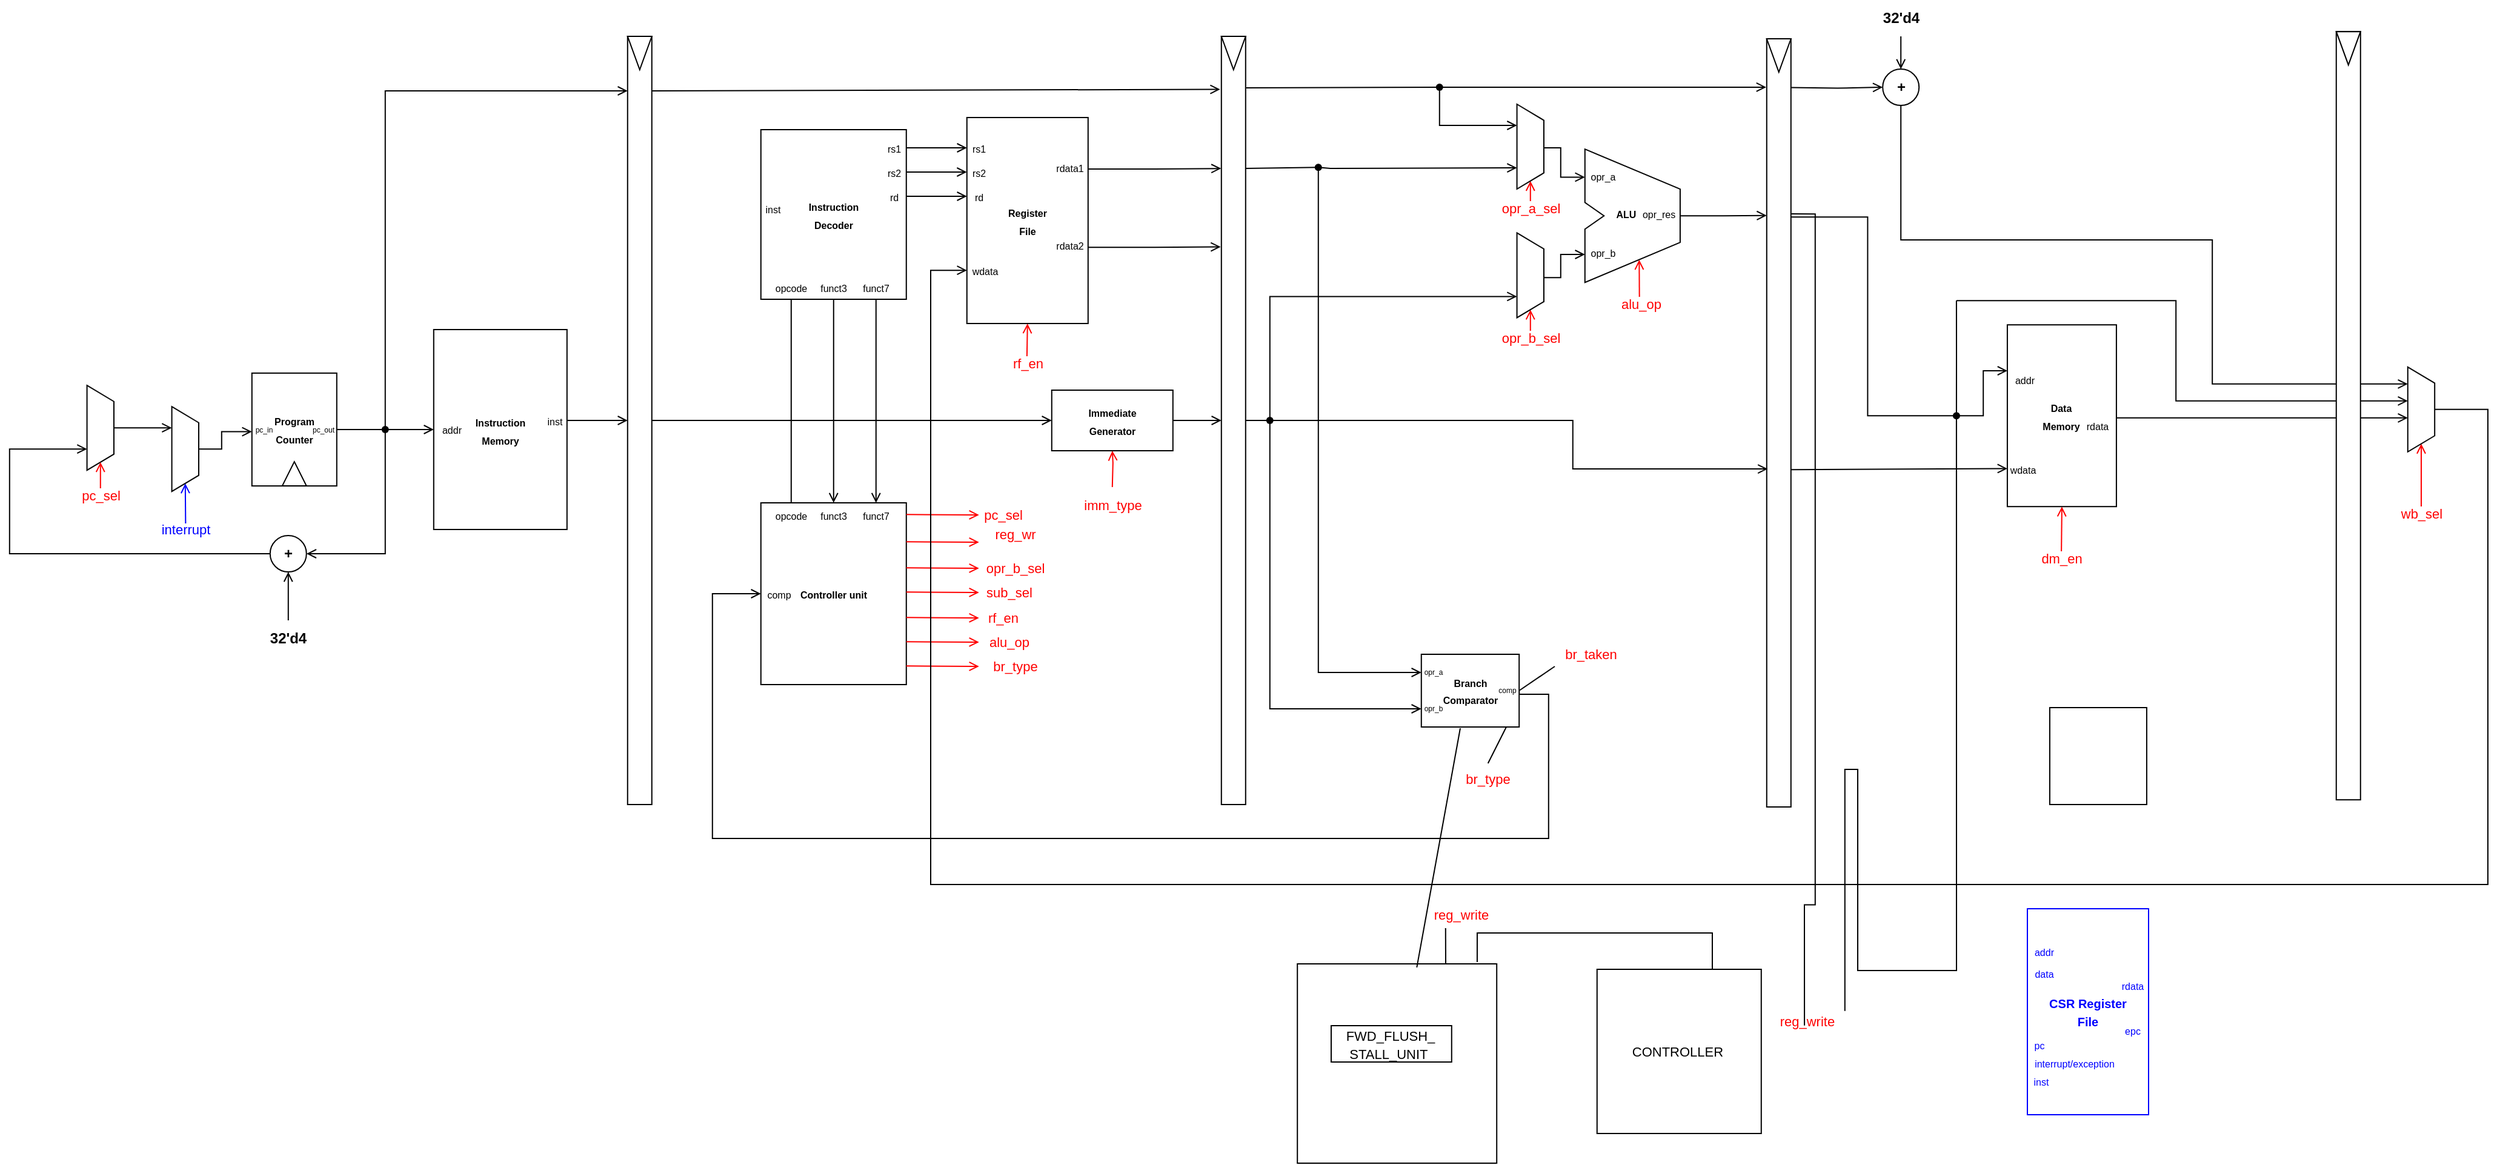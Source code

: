<mxfile version="22.1.16" type="device">
  <diagram name="Page-1" id="V6GWuyGpIh_F3aZWOtfu">
    <mxGraphModel dx="3654" dy="2260" grid="1" gridSize="10" guides="1" tooltips="1" connect="1" arrows="1" fold="1" page="1" pageScale="1" pageWidth="850" pageHeight="1100" math="0" shadow="0">
      <root>
        <mxCell id="0" />
        <mxCell id="1" parent="0" />
        <mxCell id="dYHeC-qyYcDRg8rVho9R-1" style="edgeStyle=orthogonalEdgeStyle;shape=connector;rounded=0;orthogonalLoop=1;jettySize=auto;html=1;exitX=0.5;exitY=1;exitDx=0;exitDy=0;exitPerimeter=0;labelBackgroundColor=default;strokeColor=#ff0000;align=center;verticalAlign=middle;fontFamily=Helvetica;fontSize=11;fontColor=default;endArrow=open;entryX=0.5;entryY=1;entryDx=0;entryDy=0;entryPerimeter=0;endFill=0;" parent="1" target="dYHeC-qyYcDRg8rVho9R-3" edge="1">
          <mxGeometry relative="1" as="geometry">
            <mxPoint x="294.39" y="-163" as="sourcePoint" />
          </mxGeometry>
        </mxCell>
        <mxCell id="dYHeC-qyYcDRg8rVho9R-2" value="&lt;font color=&quot;#ff0000&quot;&gt;rf_en&lt;/font&gt;" style="edgeLabel;html=1;align=center;verticalAlign=middle;resizable=0;points=[];fontSize=11;fontFamily=Helvetica;fontColor=default;" parent="dYHeC-qyYcDRg8rVho9R-1" connectable="0" vertex="1">
          <mxGeometry x="-0.74" relative="1" as="geometry">
            <mxPoint y="6" as="offset" />
          </mxGeometry>
        </mxCell>
        <mxCell id="dYHeC-qyYcDRg8rVho9R-3" value="&lt;b style=&quot;font-size: 8px;&quot;&gt;Register &lt;br&gt;File&lt;/b&gt;" style="rounded=0;whiteSpace=wrap;html=1;points=[[0,0,0,0,0],[0,0.25,0,0,0],[0,0.5,0,0,0],[0,0.75,0,0,0],[0,1,0,0,0],[0.25,0,0,0,0],[0.25,1,0,0,0],[0.5,0,0,0,0],[0.5,1,0,0,0],[0.75,0,0,0,0],[0.75,1,0,0,0],[1,0,0,0,0],[1,0.25,0,0,0],[1,0.5,0,0,0],[1,0.63,0,0,0],[1,0.75,0,0,0],[1,1,0,0,0]];" parent="1" vertex="1">
          <mxGeometry x="244.89" y="-363" width="100" height="170" as="geometry" />
        </mxCell>
        <mxCell id="dYHeC-qyYcDRg8rVho9R-4" value="&lt;b style=&quot;font-size: 8px;&quot;&gt;Instruction &lt;br&gt;Memory&lt;/b&gt;" style="rounded=0;whiteSpace=wrap;html=1;" parent="1" vertex="1">
          <mxGeometry x="-195.11" y="-188" width="110" height="165" as="geometry" />
        </mxCell>
        <mxCell id="dYHeC-qyYcDRg8rVho9R-5" value="&lt;font style=&quot;font-size: 8px;&quot;&gt;&lt;b&gt;Instruction&lt;br&gt;Decoder&lt;/b&gt;&lt;/font&gt;" style="rounded=0;whiteSpace=wrap;html=1;" parent="1" vertex="1">
          <mxGeometry x="74.89" y="-353" width="120" height="140" as="geometry" />
        </mxCell>
        <mxCell id="dYHeC-qyYcDRg8rVho9R-6" value="&lt;font style=&quot;font-size: 8px;&quot;&gt;rs1&lt;/font&gt;" style="text;html=1;strokeColor=none;fillColor=none;align=center;verticalAlign=middle;whiteSpace=wrap;rounded=0;" parent="1" vertex="1">
          <mxGeometry x="244.89" y="-343" width="20" height="10" as="geometry" />
        </mxCell>
        <mxCell id="dYHeC-qyYcDRg8rVho9R-7" value="&lt;font style=&quot;font-size: 8px;&quot;&gt;rs2&lt;/font&gt;" style="text;html=1;strokeColor=none;fillColor=none;align=center;verticalAlign=middle;whiteSpace=wrap;rounded=0;" parent="1" vertex="1">
          <mxGeometry x="244.89" y="-318" width="20" as="geometry" />
        </mxCell>
        <mxCell id="dYHeC-qyYcDRg8rVho9R-8" value="&lt;font style=&quot;font-size: 8px;&quot;&gt;rd&lt;/font&gt;" style="text;html=1;strokeColor=none;fillColor=none;align=center;verticalAlign=middle;whiteSpace=wrap;rounded=0;" parent="1" vertex="1">
          <mxGeometry x="244.89" y="-303" width="20" height="10" as="geometry" />
        </mxCell>
        <mxCell id="dYHeC-qyYcDRg8rVho9R-9" value="&lt;font style=&quot;font-size: 8px;&quot;&gt;wdata&lt;/font&gt;" style="text;html=1;strokeColor=none;fillColor=none;align=center;verticalAlign=middle;whiteSpace=wrap;rounded=0;" parent="1" vertex="1">
          <mxGeometry x="244.89" y="-241.9" width="30" height="10" as="geometry" />
        </mxCell>
        <mxCell id="dYHeC-qyYcDRg8rVho9R-10" value="" style="endArrow=open;html=1;rounded=0;entryX=0;entryY=0.5;entryDx=0;entryDy=0;exitX=1;exitY=0.5;exitDx=0;exitDy=0;endFill=0;" parent="1" source="dYHeC-qyYcDRg8rVho9R-13" target="dYHeC-qyYcDRg8rVho9R-6" edge="1">
          <mxGeometry width="50" height="50" relative="1" as="geometry">
            <mxPoint x="194.89" y="-333" as="sourcePoint" />
            <mxPoint x="244.89" y="-383" as="targetPoint" />
          </mxGeometry>
        </mxCell>
        <mxCell id="dYHeC-qyYcDRg8rVho9R-11" value="" style="endArrow=open;html=1;rounded=0;entryX=-0.004;entryY=0;entryDx=0;entryDy=0;entryPerimeter=0;exitX=1;exitY=0.5;exitDx=0;exitDy=0;endFill=0;" parent="1" source="dYHeC-qyYcDRg8rVho9R-15" target="dYHeC-qyYcDRg8rVho9R-7" edge="1">
          <mxGeometry width="50" height="50" relative="1" as="geometry">
            <mxPoint x="194.89" y="-318" as="sourcePoint" />
            <mxPoint x="254.89" y="-338" as="targetPoint" />
          </mxGeometry>
        </mxCell>
        <mxCell id="dYHeC-qyYcDRg8rVho9R-12" value="" style="endArrow=open;html=1;rounded=0;exitX=1;exitY=0.5;exitDx=0;exitDy=0;entryX=0;entryY=0.5;entryDx=0;entryDy=0;endFill=0;" parent="1" source="dYHeC-qyYcDRg8rVho9R-14" target="dYHeC-qyYcDRg8rVho9R-8" edge="1">
          <mxGeometry width="50" height="50" relative="1" as="geometry">
            <mxPoint x="214.89" y="-308" as="sourcePoint" />
            <mxPoint x="264.89" y="-358" as="targetPoint" />
          </mxGeometry>
        </mxCell>
        <mxCell id="dYHeC-qyYcDRg8rVho9R-13" value="&lt;font style=&quot;font-size: 8px;&quot;&gt;rs1&lt;/font&gt;" style="text;html=1;strokeColor=none;fillColor=none;align=center;verticalAlign=middle;whiteSpace=wrap;rounded=0;" parent="1" vertex="1">
          <mxGeometry x="174.89" y="-343" width="20" height="10" as="geometry" />
        </mxCell>
        <mxCell id="dYHeC-qyYcDRg8rVho9R-14" value="&lt;font style=&quot;font-size: 8px;&quot;&gt;rd&lt;/font&gt;" style="text;html=1;strokeColor=none;fillColor=none;align=center;verticalAlign=middle;whiteSpace=wrap;rounded=0;" parent="1" vertex="1">
          <mxGeometry x="174.89" y="-303" width="20" height="10" as="geometry" />
        </mxCell>
        <mxCell id="dYHeC-qyYcDRg8rVho9R-15" value="&lt;font style=&quot;font-size: 8px;&quot;&gt;rs2&lt;/font&gt;" style="text;html=1;strokeColor=none;fillColor=none;align=center;verticalAlign=middle;whiteSpace=wrap;rounded=0;" parent="1" vertex="1">
          <mxGeometry x="174.89" y="-323" width="20" height="10" as="geometry" />
        </mxCell>
        <mxCell id="dYHeC-qyYcDRg8rVho9R-16" value="&lt;font style=&quot;font-size: 8px;&quot;&gt;inst&lt;/font&gt;" style="text;html=1;strokeColor=none;fillColor=none;align=center;verticalAlign=middle;whiteSpace=wrap;rounded=0;" parent="1" vertex="1">
          <mxGeometry x="74.89" y="-293" width="20" height="10" as="geometry" />
        </mxCell>
        <mxCell id="dYHeC-qyYcDRg8rVho9R-17" style="edgeStyle=orthogonalEdgeStyle;rounded=0;orthogonalLoop=1;jettySize=auto;html=1;entryX=0;entryY=0.5;entryDx=0;entryDy=0;endArrow=open;endFill=0;" parent="1" source="dYHeC-qyYcDRg8rVho9R-18" target="dYHeC-qyYcDRg8rVho9R-124" edge="1">
          <mxGeometry relative="1" as="geometry" />
        </mxCell>
        <mxCell id="dYHeC-qyYcDRg8rVho9R-18" value="&lt;font style=&quot;font-size: 8px;&quot;&gt;inst&lt;/font&gt;" style="text;html=1;strokeColor=none;fillColor=none;align=center;verticalAlign=middle;whiteSpace=wrap;rounded=0;" parent="1" vertex="1">
          <mxGeometry x="-105.11" y="-118" width="20" height="10" as="geometry" />
        </mxCell>
        <mxCell id="dYHeC-qyYcDRg8rVho9R-19" style="edgeStyle=orthogonalEdgeStyle;rounded=0;orthogonalLoop=1;jettySize=auto;html=1;entryX=0.5;entryY=0;entryDx=0;entryDy=0;endArrow=open;endFill=0;" parent="1" source="dYHeC-qyYcDRg8rVho9R-20" target="dYHeC-qyYcDRg8rVho9R-28" edge="1">
          <mxGeometry relative="1" as="geometry">
            <mxPoint x="214.89" y="17.92" as="targetPoint" />
            <Array as="points">
              <mxPoint x="99.89" y="-13" />
              <mxPoint x="99.89" y="-13" />
            </Array>
          </mxGeometry>
        </mxCell>
        <mxCell id="dYHeC-qyYcDRg8rVho9R-20" value="&lt;font style=&quot;font-size: 8px;&quot;&gt;opcode&lt;/font&gt;" style="text;html=1;strokeColor=none;fillColor=none;align=center;verticalAlign=middle;whiteSpace=wrap;rounded=0;" parent="1" vertex="1">
          <mxGeometry x="84.89" y="-233" width="30" height="20" as="geometry" />
        </mxCell>
        <mxCell id="dYHeC-qyYcDRg8rVho9R-21" style="edgeStyle=orthogonalEdgeStyle;rounded=0;orthogonalLoop=1;jettySize=auto;html=1;exitX=0.5;exitY=1;exitDx=0;exitDy=0;entryX=0.5;entryY=0;entryDx=0;entryDy=0;endArrow=open;endFill=0;" parent="1" source="dYHeC-qyYcDRg8rVho9R-22" target="dYHeC-qyYcDRg8rVho9R-29" edge="1">
          <mxGeometry relative="1" as="geometry" />
        </mxCell>
        <mxCell id="dYHeC-qyYcDRg8rVho9R-22" value="&lt;font style=&quot;font-size: 8px;&quot;&gt;funct3&lt;/font&gt;" style="text;html=1;strokeColor=none;fillColor=none;align=center;verticalAlign=middle;whiteSpace=wrap;rounded=0;" parent="1" vertex="1">
          <mxGeometry x="119.89" y="-233" width="30" height="20" as="geometry" />
        </mxCell>
        <mxCell id="dYHeC-qyYcDRg8rVho9R-23" style="edgeStyle=orthogonalEdgeStyle;rounded=0;orthogonalLoop=1;jettySize=auto;html=1;exitX=0.5;exitY=1;exitDx=0;exitDy=0;entryX=0.5;entryY=0;entryDx=0;entryDy=0;endArrow=open;endFill=0;" parent="1" source="dYHeC-qyYcDRg8rVho9R-24" target="dYHeC-qyYcDRg8rVho9R-30" edge="1">
          <mxGeometry relative="1" as="geometry" />
        </mxCell>
        <mxCell id="dYHeC-qyYcDRg8rVho9R-24" value="&lt;font style=&quot;font-size: 8px;&quot;&gt;funct7&lt;/font&gt;" style="text;html=1;strokeColor=none;fillColor=none;align=center;verticalAlign=middle;whiteSpace=wrap;rounded=0;" parent="1" vertex="1">
          <mxGeometry x="154.89" y="-233" width="30" height="20" as="geometry" />
        </mxCell>
        <mxCell id="dYHeC-qyYcDRg8rVho9R-25" style="edgeStyle=orthogonalEdgeStyle;rounded=0;orthogonalLoop=1;jettySize=auto;html=1;entryX=0.57;entryY=0.83;entryDx=0;entryDy=0;entryPerimeter=0;strokeColor=#ff0000;endArrow=open;endFill=0;" parent="1" target="dYHeC-qyYcDRg8rVho9R-32" edge="1">
          <mxGeometry relative="1" as="geometry">
            <mxPoint x="764.89" y="-176.9" as="targetPoint" />
            <mxPoint x="799.89" y="-206.9" as="sourcePoint" />
          </mxGeometry>
        </mxCell>
        <mxCell id="dYHeC-qyYcDRg8rVho9R-26" value="&lt;font color=&quot;#ff0000&quot;&gt;alu_op&lt;/font&gt;" style="edgeLabel;html=1;align=center;verticalAlign=middle;resizable=0;points=[];fontSize=11;fontFamily=Helvetica;fontColor=default;" parent="dYHeC-qyYcDRg8rVho9R-25" connectable="0" vertex="1">
          <mxGeometry x="-0.888" relative="1" as="geometry">
            <mxPoint x="1" as="offset" />
          </mxGeometry>
        </mxCell>
        <mxCell id="dYHeC-qyYcDRg8rVho9R-27" value="&lt;font style=&quot;font-size: 8px;&quot;&gt;&lt;b&gt;Controller unit&lt;/b&gt;&lt;/font&gt;" style="rounded=0;whiteSpace=wrap;html=1;points=[[0,0,0,0,0],[0,0.25,0,0,0],[0,0.5,0,0,0],[0,0.75,0,0,0],[0,1,0,0,0],[0.25,0,0,0,0],[0.25,1,0,0,0],[0.5,0,0,0,0],[0.5,1,0,0,0],[0.75,0,0,0,0],[0.75,1,0,0,0],[1,0.12,0,0,0],[1,0.31,0,0,0],[1,0.5,0,0,0],[1,0.69,0,0,0],[1,0.88,0,0,0]];" parent="1" vertex="1">
          <mxGeometry x="74.89" y="-45" width="120" height="150" as="geometry" />
        </mxCell>
        <mxCell id="dYHeC-qyYcDRg8rVho9R-28" value="&lt;font style=&quot;font-size: 8px;&quot;&gt;opcode&lt;/font&gt;" style="text;html=1;strokeColor=none;fillColor=none;align=center;verticalAlign=middle;whiteSpace=wrap;rounded=0;" parent="1" vertex="1">
          <mxGeometry x="84.89" y="-45" width="30" height="20" as="geometry" />
        </mxCell>
        <mxCell id="dYHeC-qyYcDRg8rVho9R-29" value="&lt;font style=&quot;font-size: 8px;&quot;&gt;funct3&lt;/font&gt;" style="text;html=1;strokeColor=none;fillColor=none;align=center;verticalAlign=middle;whiteSpace=wrap;rounded=0;" parent="1" vertex="1">
          <mxGeometry x="119.89" y="-45" width="30" height="20" as="geometry" />
        </mxCell>
        <mxCell id="dYHeC-qyYcDRg8rVho9R-30" value="&lt;font style=&quot;font-size: 8px;&quot;&gt;funct7&lt;/font&gt;" style="text;html=1;strokeColor=none;fillColor=none;align=center;verticalAlign=middle;whiteSpace=wrap;rounded=0;horizontal=1;" parent="1" vertex="1">
          <mxGeometry x="154.89" y="-45" width="30" height="20" as="geometry" />
        </mxCell>
        <mxCell id="dYHeC-qyYcDRg8rVho9R-31" style="edgeStyle=orthogonalEdgeStyle;rounded=0;orthogonalLoop=1;jettySize=auto;html=1;exitDx=0;exitDy=0;exitPerimeter=0;entryX=0;entryY=0.25;entryDx=0;entryDy=0;endArrow=open;endFill=0;" parent="1" source="dYHeC-qyYcDRg8rVho9R-39" target="dYHeC-qyYcDRg8rVho9R-36" edge="1">
          <mxGeometry relative="1" as="geometry">
            <Array as="points">
              <mxPoint x="1083.6" y="-117" />
              <mxPoint x="1083.6" y="-154" />
              <mxPoint x="1103.6" y="-154" />
            </Array>
          </mxGeometry>
        </mxCell>
        <mxCell id="dYHeC-qyYcDRg8rVho9R-32" value="" style="verticalLabelPosition=bottom;verticalAlign=top;html=1;shape=mxgraph.basic.polygon;polyCoords=[[0,0],[1,0.3],[1,0.5],[1,0.7],[0,1],[0,0.6],[0.2,0.5],[0,0.4]];polyline=0;shadow=0;aspect=fixed;points=[[0,0.21,0,0,0],[0,0.79,0,0,0],[0.57,0.83,0,0,0],[1,0.5,0,0,0]];" parent="1" vertex="1">
          <mxGeometry x="754.89" y="-336.9" width="78.57" height="110" as="geometry" />
        </mxCell>
        <mxCell id="dYHeC-qyYcDRg8rVho9R-33" style="edgeStyle=orthogonalEdgeStyle;rounded=0;orthogonalLoop=1;jettySize=auto;html=1;exitX=1;exitY=0.5;exitDx=0;exitDy=0;entryX=0.6;entryY=1;entryDx=0;entryDy=0;entryPerimeter=0;endArrow=open;endFill=0;" parent="1" source="dYHeC-qyYcDRg8rVho9R-36" target="dYHeC-qyYcDRg8rVho9R-154" edge="1">
          <mxGeometry relative="1" as="geometry">
            <mxPoint x="1294.085" y="-78.605" as="targetPoint" />
            <Array as="points">
              <mxPoint x="1193.6" y="-115" />
            </Array>
          </mxGeometry>
        </mxCell>
        <mxCell id="dYHeC-qyYcDRg8rVho9R-34" style="edgeStyle=orthogonalEdgeStyle;shape=connector;rounded=0;orthogonalLoop=1;jettySize=auto;html=1;labelBackgroundColor=default;strokeColor=#ff0000;align=center;verticalAlign=middle;fontFamily=Helvetica;fontSize=11;fontColor=default;endArrow=open;entryX=0.5;entryY=1;entryDx=0;entryDy=0;endFill=0;" parent="1" target="dYHeC-qyYcDRg8rVho9R-36" edge="1">
          <mxGeometry relative="1" as="geometry">
            <mxPoint x="1148.03" y="-1.9" as="sourcePoint" />
            <mxPoint x="1148.03" y="-34.4" as="targetPoint" />
          </mxGeometry>
        </mxCell>
        <mxCell id="dYHeC-qyYcDRg8rVho9R-35" value="&lt;font color=&quot;#ff0000&quot;&gt;dm_en&lt;/font&gt;" style="edgeLabel;html=1;align=center;verticalAlign=middle;resizable=0;points=[];fontSize=11;fontFamily=Helvetica;fontColor=default;" parent="dYHeC-qyYcDRg8rVho9R-34" connectable="0" vertex="1">
          <mxGeometry x="-0.537" relative="1" as="geometry">
            <mxPoint y="12" as="offset" />
          </mxGeometry>
        </mxCell>
        <mxCell id="dYHeC-qyYcDRg8rVho9R-36" value="&lt;font style=&quot;font-size: 8px;&quot;&gt;&lt;b&gt;Data&lt;br&gt;Memory&lt;/b&gt;&lt;/font&gt;" style="whiteSpace=wrap;html=1;" parent="1" vertex="1">
          <mxGeometry x="1103.46" y="-191.9" width="90" height="150" as="geometry" />
        </mxCell>
        <mxCell id="dYHeC-qyYcDRg8rVho9R-37" value="" style="edgeStyle=orthogonalEdgeStyle;rounded=0;orthogonalLoop=1;jettySize=auto;html=1;exitX=0.99;exitY=0.228;exitDx=0;exitDy=0;entryDx=0;entryDy=0;endArrow=none;endFill=0;entryX=0.434;entryY=0.63;entryPerimeter=0;exitPerimeter=0;" parent="1" source="dYHeC-qyYcDRg8rVho9R-179" target="dYHeC-qyYcDRg8rVho9R-39" edge="1">
          <mxGeometry relative="1" as="geometry">
            <mxPoint x="980.0" y="341.1" as="sourcePoint" />
            <mxPoint x="1031.43" y="350.96" as="targetPoint" />
            <Array as="points">
              <mxPoint x="980" y="175" />
              <mxPoint x="980" y="341" />
            </Array>
          </mxGeometry>
        </mxCell>
        <mxCell id="dYHeC-qyYcDRg8rVho9R-38" style="edgeStyle=orthogonalEdgeStyle;rounded=0;orthogonalLoop=1;jettySize=auto;html=1;entryX=0.4;entryY=1;entryDx=0;entryDy=0;entryPerimeter=0;endArrow=open;endFill=0;" parent="1" target="dYHeC-qyYcDRg8rVho9R-154" edge="1">
          <mxGeometry relative="1" as="geometry">
            <mxPoint x="1294.085" y="-109.405" as="targetPoint" />
            <Array as="points">
              <mxPoint x="1242.6" y="-212" />
              <mxPoint x="1242.6" y="-129" />
            </Array>
            <mxPoint x="1061.46" y="-211.9" as="sourcePoint" />
          </mxGeometry>
        </mxCell>
        <mxCell id="dYHeC-qyYcDRg8rVho9R-39" value="" style="shape=waypoint;sketch=0;fillStyle=solid;size=6;pointerEvents=1;points=[];fillColor=none;resizable=0;rotatable=0;perimeter=centerPerimeter;snapToPoint=1;" parent="1" vertex="1">
          <mxGeometry x="1051.46" y="-126.9" width="20" height="20" as="geometry" />
        </mxCell>
        <mxCell id="dYHeC-qyYcDRg8rVho9R-40" style="edgeStyle=orthogonalEdgeStyle;rounded=0;orthogonalLoop=1;jettySize=auto;html=1;entryX=0;entryY=0.5;entryDx=0;entryDy=0;endArrow=open;endFill=0;" parent="1" source="dYHeC-qyYcDRg8rVho9R-48" target="dYHeC-qyYcDRg8rVho9R-4" edge="1">
          <mxGeometry relative="1" as="geometry" />
        </mxCell>
        <mxCell id="dYHeC-qyYcDRg8rVho9R-41" value="&lt;font style=&quot;font-size: 8px;&quot;&gt;&lt;b&gt;Program&lt;br&gt;Counter&lt;/b&gt;&lt;/font&gt;" style="rounded=0;whiteSpace=wrap;html=1;" parent="1" vertex="1">
          <mxGeometry x="-345.11" y="-152.07" width="70" height="93.13" as="geometry" />
        </mxCell>
        <mxCell id="dYHeC-qyYcDRg8rVho9R-42" value="" style="triangle;whiteSpace=wrap;html=1;rotation=-90;" parent="1" vertex="1">
          <mxGeometry x="-320.11" y="-78.94" width="20" height="20" as="geometry" />
        </mxCell>
        <mxCell id="dYHeC-qyYcDRg8rVho9R-43" value="&lt;b&gt;+&lt;/b&gt;" style="ellipse;whiteSpace=wrap;html=1;aspect=fixed;" parent="1" vertex="1">
          <mxGeometry x="1000.6" y="-403" width="30" height="30" as="geometry" />
        </mxCell>
        <mxCell id="dYHeC-qyYcDRg8rVho9R-44" style="edgeStyle=orthogonalEdgeStyle;rounded=0;orthogonalLoop=1;jettySize=auto;html=1;entryX=0.2;entryY=1;entryDx=0;entryDy=0;entryPerimeter=0;endArrow=open;endFill=0;" parent="1" source="dYHeC-qyYcDRg8rVho9R-43" target="dYHeC-qyYcDRg8rVho9R-154" edge="1">
          <mxGeometry relative="1" as="geometry">
            <mxPoint x="1294.085" y="-140.205" as="targetPoint" />
            <Array as="points">
              <mxPoint x="1015.6" y="-262" />
              <mxPoint x="1272.6" y="-262" />
              <mxPoint x="1272.6" y="-143" />
            </Array>
          </mxGeometry>
        </mxCell>
        <mxCell id="dYHeC-qyYcDRg8rVho9R-45" value="" style="edgeStyle=orthogonalEdgeStyle;rounded=0;orthogonalLoop=1;jettySize=auto;html=1;entryDx=0;entryDy=0;endArrow=none;endFill=0;" parent="1" source="dYHeC-qyYcDRg8rVho9R-41" target="dYHeC-qyYcDRg8rVho9R-48" edge="1">
          <mxGeometry relative="1" as="geometry">
            <mxPoint x="-275.11" y="-106" as="sourcePoint" />
            <mxPoint x="-195.11" y="-105" as="targetPoint" />
          </mxGeometry>
        </mxCell>
        <mxCell id="dYHeC-qyYcDRg8rVho9R-46" style="edgeStyle=orthogonalEdgeStyle;rounded=0;orthogonalLoop=1;jettySize=auto;html=1;entryX=0;entryY=0.5;entryDx=0;entryDy=0;endArrow=open;endFill=0;exitX=1.003;exitY=0.056;exitDx=0;exitDy=0;exitPerimeter=0;" parent="1" target="dYHeC-qyYcDRg8rVho9R-43" edge="1">
          <mxGeometry relative="1" as="geometry">
            <mxPoint x="1127.03" y="-388.25" as="targetPoint" />
            <Array as="points" />
            <mxPoint x="924.95" y="-387.746" as="sourcePoint" />
          </mxGeometry>
        </mxCell>
        <mxCell id="dYHeC-qyYcDRg8rVho9R-47" style="edgeStyle=orthogonalEdgeStyle;rounded=0;orthogonalLoop=1;jettySize=auto;html=1;entryX=1;entryY=0.5;entryDx=0;entryDy=0;endArrow=open;endFill=0;" parent="1" source="dYHeC-qyYcDRg8rVho9R-48" target="dYHeC-qyYcDRg8rVho9R-50" edge="1">
          <mxGeometry relative="1" as="geometry">
            <Array as="points">
              <mxPoint x="-235.11" y="-3" />
            </Array>
          </mxGeometry>
        </mxCell>
        <mxCell id="dYHeC-qyYcDRg8rVho9R-48" value="" style="shape=waypoint;sketch=0;fillStyle=solid;size=6;pointerEvents=1;points=[];fillColor=none;resizable=0;rotatable=0;perimeter=centerPerimeter;snapToPoint=1;" parent="1" vertex="1">
          <mxGeometry x="-245.11" y="-115.5" width="20" height="20" as="geometry" />
        </mxCell>
        <mxCell id="dYHeC-qyYcDRg8rVho9R-49" style="edgeStyle=orthogonalEdgeStyle;rounded=0;orthogonalLoop=1;jettySize=auto;html=1;exitX=0.5;exitY=0;exitDx=0;exitDy=0;entryX=0.25;entryY=1;entryDx=0;entryDy=0;endArrow=open;endFill=0;" parent="1" source="dYHeC-qyYcDRg8rVho9R-72" target="dYHeC-qyYcDRg8rVho9R-120" edge="1">
          <mxGeometry relative="1" as="geometry">
            <Array as="points" />
          </mxGeometry>
        </mxCell>
        <mxCell id="dYHeC-qyYcDRg8rVho9R-50" value="&lt;b&gt;+&lt;/b&gt;" style="ellipse;whiteSpace=wrap;html=1;aspect=fixed;" parent="1" vertex="1">
          <mxGeometry x="-330.11" y="-18" width="30" height="30" as="geometry" />
        </mxCell>
        <mxCell id="dYHeC-qyYcDRg8rVho9R-51" style="edgeStyle=orthogonalEdgeStyle;rounded=0;orthogonalLoop=1;jettySize=auto;html=1;entryX=0.5;entryY=1;entryDx=0;entryDy=0;endArrow=open;endFill=0;" parent="1" source="dYHeC-qyYcDRg8rVho9R-52" target="dYHeC-qyYcDRg8rVho9R-50" edge="1">
          <mxGeometry relative="1" as="geometry" />
        </mxCell>
        <mxCell id="dYHeC-qyYcDRg8rVho9R-52" value="&lt;b&gt;32&#39;d4&lt;/b&gt;" style="text;html=1;strokeColor=none;fillColor=none;align=center;verticalAlign=middle;whiteSpace=wrap;rounded=0;" parent="1" vertex="1">
          <mxGeometry x="-345.11" y="52" width="60" height="30" as="geometry" />
        </mxCell>
        <mxCell id="dYHeC-qyYcDRg8rVho9R-53" style="edgeStyle=orthogonalEdgeStyle;rounded=0;orthogonalLoop=1;jettySize=auto;html=1;entryX=0.5;entryY=0;entryDx=0;entryDy=0;endArrow=open;endFill=0;exitX=0.5;exitY=1;exitDx=0;exitDy=0;" parent="1" source="dYHeC-qyYcDRg8rVho9R-54" target="dYHeC-qyYcDRg8rVho9R-43" edge="1">
          <mxGeometry relative="1" as="geometry">
            <mxPoint x="1015.6" y="-438" as="sourcePoint" />
          </mxGeometry>
        </mxCell>
        <mxCell id="dYHeC-qyYcDRg8rVho9R-54" value="&lt;b&gt;32&#39;d4&lt;/b&gt;" style="text;html=1;strokeColor=none;fillColor=none;align=center;verticalAlign=middle;whiteSpace=wrap;rounded=0;" parent="1" vertex="1">
          <mxGeometry x="985.6" y="-460" width="60" height="30" as="geometry" />
        </mxCell>
        <mxCell id="dYHeC-qyYcDRg8rVho9R-55" value="&lt;font style=&quot;font-size: 8px;&quot;&gt;addr&lt;/font&gt;" style="text;html=1;strokeColor=none;fillColor=none;align=center;verticalAlign=middle;whiteSpace=wrap;rounded=0;" parent="1" vertex="1">
          <mxGeometry x="-195.11" y="-110.51" width="30" height="10" as="geometry" />
        </mxCell>
        <mxCell id="dYHeC-qyYcDRg8rVho9R-56" style="edgeStyle=orthogonalEdgeStyle;rounded=0;orthogonalLoop=1;jettySize=auto;html=1;entryX=1;entryY=0.5;entryDx=0;entryDy=0;strokeColor=#ff0000;endArrow=open;endFill=0;" parent="1" target="dYHeC-qyYcDRg8rVho9R-58" edge="1">
          <mxGeometry relative="1" as="geometry">
            <mxPoint x="709.89" y="-176.9" as="sourcePoint" />
          </mxGeometry>
        </mxCell>
        <mxCell id="dYHeC-qyYcDRg8rVho9R-57" value="&lt;font color=&quot;#ff0000&quot;&gt;opr_b_sel&lt;/font&gt;" style="edgeLabel;html=1;align=center;verticalAlign=middle;resizable=0;points=[];fontSize=11;fontFamily=Helvetica;fontColor=default;" parent="dYHeC-qyYcDRg8rVho9R-56" connectable="0" vertex="1">
          <mxGeometry x="-0.859" y="1" relative="1" as="geometry">
            <mxPoint x="1" y="-2" as="offset" />
          </mxGeometry>
        </mxCell>
        <mxCell id="dYHeC-qyYcDRg8rVho9R-58" value="" style="shape=trapezoid;perimeter=trapezoidPerimeter;whiteSpace=wrap;html=1;fixedSize=1;rotation=90;size=13.27;" parent="1" vertex="1">
          <mxGeometry x="674.89" y="-243.9" width="70" height="22.2" as="geometry" />
        </mxCell>
        <mxCell id="dYHeC-qyYcDRg8rVho9R-59" style="edgeStyle=orthogonalEdgeStyle;rounded=0;orthogonalLoop=1;jettySize=auto;html=1;exitX=0.5;exitY=0;exitDx=0;exitDy=0;exitPerimeter=0;entryX=0;entryY=0.79;entryDx=0;entryDy=0;entryPerimeter=0;endArrow=open;endFill=0;" parent="1" source="dYHeC-qyYcDRg8rVho9R-58" target="dYHeC-qyYcDRg8rVho9R-32" edge="1">
          <mxGeometry relative="1" as="geometry">
            <Array as="points">
              <mxPoint x="734.89" y="-230.9" />
              <mxPoint x="734.89" y="-249.9" />
            </Array>
          </mxGeometry>
        </mxCell>
        <mxCell id="dYHeC-qyYcDRg8rVho9R-61" style="edgeStyle=orthogonalEdgeStyle;rounded=0;orthogonalLoop=1;jettySize=auto;html=1;strokeColor=#FF0000;endArrow=open;endFill=0;" parent="1" target="dYHeC-qyYcDRg8rVho9R-64" edge="1">
          <mxGeometry relative="1" as="geometry">
            <mxPoint x="364.89" y="-58" as="sourcePoint" />
          </mxGeometry>
        </mxCell>
        <mxCell id="dYHeC-qyYcDRg8rVho9R-62" value="&lt;font color=&quot;#ff0000&quot;&gt;imm_type&lt;/font&gt;" style="edgeLabel;html=1;align=center;verticalAlign=middle;resizable=0;points=[];fontSize=11;fontFamily=Helvetica;fontColor=default;" parent="dYHeC-qyYcDRg8rVho9R-61" connectable="0" vertex="1">
          <mxGeometry x="-0.64" y="1" relative="1" as="geometry">
            <mxPoint x="1" y="20" as="offset" />
          </mxGeometry>
        </mxCell>
        <mxCell id="dYHeC-qyYcDRg8rVho9R-63" style="edgeStyle=orthogonalEdgeStyle;rounded=0;orthogonalLoop=1;jettySize=auto;html=1;entryX=0;entryY=0.5;entryDx=0;entryDy=0;endArrow=open;endFill=0;" parent="1" source="dYHeC-qyYcDRg8rVho9R-64" target="dYHeC-qyYcDRg8rVho9R-127" edge="1">
          <mxGeometry relative="1" as="geometry" />
        </mxCell>
        <mxCell id="dYHeC-qyYcDRg8rVho9R-64" value="&lt;font style=&quot;font-size: 8px;&quot;&gt;&lt;b&gt;Immediate&lt;br&gt;Generator&lt;/b&gt;&lt;/font&gt;" style="rounded=0;whiteSpace=wrap;html=1;" parent="1" vertex="1">
          <mxGeometry x="314.89" y="-138" width="100" height="50" as="geometry" />
        </mxCell>
        <mxCell id="dYHeC-qyYcDRg8rVho9R-65" style="edgeStyle=orthogonalEdgeStyle;rounded=0;orthogonalLoop=1;jettySize=auto;html=1;entryX=1;entryY=0.5;entryDx=0;entryDy=0;strokeColor=#ff0000;endArrow=open;endFill=0;" parent="1" target="dYHeC-qyYcDRg8rVho9R-67" edge="1">
          <mxGeometry relative="1" as="geometry">
            <mxPoint x="709.89" y="-288" as="sourcePoint" />
          </mxGeometry>
        </mxCell>
        <mxCell id="dYHeC-qyYcDRg8rVho9R-66" value="&lt;font color=&quot;#ff0000&quot;&gt;opr_a_sel&lt;/font&gt;" style="edgeLabel;html=1;align=center;verticalAlign=middle;resizable=0;points=[];fontSize=11;fontFamily=Helvetica;fontColor=default;" parent="dYHeC-qyYcDRg8rVho9R-65" connectable="0" vertex="1">
          <mxGeometry x="-0.907" y="-1" relative="1" as="geometry">
            <mxPoint x="-1" y="1" as="offset" />
          </mxGeometry>
        </mxCell>
        <mxCell id="dYHeC-qyYcDRg8rVho9R-67" value="" style="shape=trapezoid;perimeter=trapezoidPerimeter;whiteSpace=wrap;html=1;fixedSize=1;rotation=90;size=13.27;" parent="1" vertex="1">
          <mxGeometry x="674.89" y="-350.1" width="70" height="22.2" as="geometry" />
        </mxCell>
        <mxCell id="dYHeC-qyYcDRg8rVho9R-68" style="edgeStyle=orthogonalEdgeStyle;rounded=0;orthogonalLoop=1;jettySize=auto;html=1;entryX=0;entryY=0.21;entryDx=0;entryDy=0;entryPerimeter=0;exitX=0.5;exitY=0;exitDx=0;exitDy=0;endArrow=open;endFill=0;" parent="1" source="dYHeC-qyYcDRg8rVho9R-67" target="dYHeC-qyYcDRg8rVho9R-32" edge="1">
          <mxGeometry relative="1" as="geometry">
            <mxPoint x="714.89" y="-316.9" as="sourcePoint" />
            <Array as="points">
              <mxPoint x="720.89" y="-338" />
              <mxPoint x="734.89" y="-338" />
              <mxPoint x="734.89" y="-314" />
            </Array>
          </mxGeometry>
        </mxCell>
        <mxCell id="dYHeC-qyYcDRg8rVho9R-69" style="edgeStyle=orthogonalEdgeStyle;shape=connector;rounded=0;orthogonalLoop=1;jettySize=auto;html=1;labelBackgroundColor=default;strokeColor=#000000;align=center;verticalAlign=middle;fontFamily=Helvetica;fontSize=11;fontColor=default;endArrow=open;exitX=1;exitY=0.75;exitDx=0;exitDy=0;entryX=0;entryY=0.5;entryDx=0;entryDy=0;endFill=0;" parent="1" source="dYHeC-qyYcDRg8rVho9R-74" target="dYHeC-qyYcDRg8rVho9R-73" edge="1">
          <mxGeometry relative="1" as="geometry">
            <mxPoint x="319.89" y="218.5" as="targetPoint" />
            <mxPoint x="830.6" y="113.5" as="sourcePoint" />
            <Array as="points">
              <mxPoint x="700.89" y="113" />
              <mxPoint x="724.89" y="113" />
              <mxPoint x="724.89" y="232" />
              <mxPoint x="34.89" y="232" />
              <mxPoint x="34.89" y="30" />
            </Array>
          </mxGeometry>
        </mxCell>
        <mxCell id="dYHeC-qyYcDRg8rVho9R-70" value="&lt;font style=&quot;font-size: 8px;&quot;&gt;&lt;b&gt;Branch&lt;br&gt;Comparator&lt;/b&gt;&lt;/font&gt;" style="whiteSpace=wrap;html=1;fontFamily=Helvetica;fontSize=11;fontColor=default;" parent="1" vertex="1">
          <mxGeometry x="619.89" y="80" width="80.71" height="60" as="geometry" />
        </mxCell>
        <mxCell id="dYHeC-qyYcDRg8rVho9R-71" value="" style="edgeStyle=orthogonalEdgeStyle;rounded=0;orthogonalLoop=1;jettySize=auto;html=1;exitX=0;exitY=0.5;exitDx=0;exitDy=0;entryX=0.75;entryY=1;entryDx=0;entryDy=0;endArrow=open;endFill=0;" parent="1" source="dYHeC-qyYcDRg8rVho9R-50" target="dYHeC-qyYcDRg8rVho9R-72" edge="1">
          <mxGeometry relative="1" as="geometry">
            <mxPoint x="-330.11" y="-3" as="sourcePoint" />
            <mxPoint x="-345.11" y="-106" as="targetPoint" />
            <Array as="points">
              <mxPoint x="-545.11" y="-3" />
              <mxPoint x="-545.11" y="-89" />
            </Array>
          </mxGeometry>
        </mxCell>
        <mxCell id="dYHeC-qyYcDRg8rVho9R-72" value="" style="shape=trapezoid;perimeter=trapezoidPerimeter;whiteSpace=wrap;html=1;fixedSize=1;rotation=90;size=13.27;" parent="1" vertex="1">
          <mxGeometry x="-505.11" y="-118.0" width="70" height="22.2" as="geometry" />
        </mxCell>
        <mxCell id="dYHeC-qyYcDRg8rVho9R-73" value="&lt;font style=&quot;font-size: 8px;&quot;&gt;comp&lt;/font&gt;" style="text;html=1;strokeColor=none;fillColor=none;align=center;verticalAlign=middle;whiteSpace=wrap;rounded=0;" parent="1" vertex="1">
          <mxGeometry x="74.89" y="20" width="30" height="20" as="geometry" />
        </mxCell>
        <mxCell id="dYHeC-qyYcDRg8rVho9R-74" value="&lt;font style=&quot;font-size: 6px;&quot;&gt;comp&lt;/font&gt;" style="text;html=1;strokeColor=none;fillColor=none;align=center;verticalAlign=middle;whiteSpace=wrap;rounded=0;" parent="1" vertex="1">
          <mxGeometry x="680.6" y="103" width="20" height="10" as="geometry" />
        </mxCell>
        <mxCell id="dYHeC-qyYcDRg8rVho9R-75" value="&lt;font style=&quot;font-size: 6px;&quot;&gt;opr_a&lt;/font&gt;" style="text;html=1;strokeColor=none;fillColor=none;align=center;verticalAlign=middle;whiteSpace=wrap;rounded=0;" parent="1" vertex="1">
          <mxGeometry x="619.89" y="89" width="20" height="8" as="geometry" />
        </mxCell>
        <mxCell id="dYHeC-qyYcDRg8rVho9R-76" value="&lt;font style=&quot;font-size: 6px;&quot;&gt;opr_b&lt;/font&gt;" style="text;html=1;strokeColor=none;fillColor=none;align=center;verticalAlign=middle;whiteSpace=wrap;rounded=0;" parent="1" vertex="1">
          <mxGeometry x="619.89" y="119" width="20" height="8" as="geometry" />
        </mxCell>
        <mxCell id="dYHeC-qyYcDRg8rVho9R-77" value="&lt;font style=&quot;font-size: 6px;&quot;&gt;pc_in&lt;/font&gt;" style="text;html=1;strokeColor=none;fillColor=none;align=center;verticalAlign=middle;whiteSpace=wrap;rounded=0;" parent="1" vertex="1">
          <mxGeometry x="-345.11" y="-115" width="20" height="15" as="geometry" />
        </mxCell>
        <mxCell id="dYHeC-qyYcDRg8rVho9R-78" value="&lt;font style=&quot;font-size: 6px;&quot;&gt;pc_out&lt;/font&gt;" style="text;html=1;strokeColor=none;fillColor=none;align=center;verticalAlign=middle;whiteSpace=wrap;rounded=0;" parent="1" vertex="1">
          <mxGeometry x="-297.11" y="-112" width="22" height="10" as="geometry" />
        </mxCell>
        <mxCell id="dYHeC-qyYcDRg8rVho9R-79" value="&lt;font style=&quot;font-size: 8px;&quot;&gt;rdata2&lt;/font&gt;" style="text;html=1;strokeColor=none;fillColor=none;align=center;verticalAlign=middle;whiteSpace=wrap;rounded=0;" parent="1" vertex="1">
          <mxGeometry x="314.89" y="-263" width="30" height="10" as="geometry" />
        </mxCell>
        <mxCell id="dYHeC-qyYcDRg8rVho9R-80" value="&lt;font style=&quot;font-size: 8px;&quot;&gt;rdata1&lt;/font&gt;" style="text;html=1;strokeColor=none;fillColor=none;align=center;verticalAlign=middle;whiteSpace=wrap;rounded=0;" parent="1" vertex="1">
          <mxGeometry x="314.89" y="-326.9" width="30" height="10" as="geometry" />
        </mxCell>
        <mxCell id="dYHeC-qyYcDRg8rVho9R-81" value="" style="edgeStyle=orthogonalEdgeStyle;rounded=0;orthogonalLoop=1;jettySize=auto;html=1;exitX=1;exitY=0.63;exitDx=0;exitDy=0;exitPerimeter=0;endArrow=open;endFill=0;entryX=-0.03;entryY=0.274;entryDx=0;entryDy=0;entryPerimeter=0;" parent="1" source="dYHeC-qyYcDRg8rVho9R-3" target="dYHeC-qyYcDRg8rVho9R-127" edge="1">
          <mxGeometry relative="1" as="geometry">
            <mxPoint x="270" y="202" as="sourcePoint" />
            <mxPoint x="400" y="202" as="targetPoint" />
            <Array as="points" />
          </mxGeometry>
        </mxCell>
        <mxCell id="dYHeC-qyYcDRg8rVho9R-82" value="" style="edgeStyle=orthogonalEdgeStyle;rounded=0;orthogonalLoop=1;jettySize=auto;html=1;exitX=1;exitY=0.25;exitDx=0;exitDy=0;exitPerimeter=0;endArrow=open;endFill=0;entryX=-0.01;entryY=0.172;entryDx=0;entryDy=0;entryPerimeter=0;" parent="1" source="dYHeC-qyYcDRg8rVho9R-3" target="dYHeC-qyYcDRg8rVho9R-127" edge="1">
          <mxGeometry relative="1" as="geometry">
            <mxPoint x="270" y="138" as="sourcePoint" />
            <mxPoint x="400" y="137" as="targetPoint" />
          </mxGeometry>
        </mxCell>
        <mxCell id="dYHeC-qyYcDRg8rVho9R-83" value="" style="edgeStyle=orthogonalEdgeStyle;rounded=0;orthogonalLoop=1;jettySize=auto;html=1;entryDx=0;entryDy=0;endArrow=open;endFill=0;" parent="1" edge="1">
          <mxGeometry relative="1" as="geometry">
            <mxPoint x="749.89" y="-259.95" as="sourcePoint" />
            <mxPoint x="749.89" y="-259.95" as="targetPoint" />
            <Array as="points" />
          </mxGeometry>
        </mxCell>
        <mxCell id="dYHeC-qyYcDRg8rVho9R-84" style="edgeStyle=orthogonalEdgeStyle;shape=connector;rounded=0;orthogonalLoop=1;jettySize=auto;html=1;labelBackgroundColor=default;strokeColor=#ff0000;align=center;verticalAlign=middle;fontFamily=Helvetica;fontSize=11;fontColor=default;endArrow=open;entryX=1;entryY=0.5;entryDx=0;entryDy=0;endFill=0;" parent="1" target="dYHeC-qyYcDRg8rVho9R-154" edge="1">
          <mxGeometry relative="1" as="geometry">
            <mxPoint x="1414.07" y="-86.145" as="targetPoint" />
            <mxPoint x="1445" y="-40.5" as="sourcePoint" />
            <Array as="points">
              <mxPoint x="1445" y="-60.5" />
            </Array>
          </mxGeometry>
        </mxCell>
        <mxCell id="dYHeC-qyYcDRg8rVho9R-85" value="&lt;font color=&quot;#ff0000&quot;&gt;wb_sel&lt;/font&gt;" style="edgeLabel;html=1;align=center;verticalAlign=middle;resizable=0;points=[];fontSize=11;fontFamily=Helvetica;fontColor=default;" parent="dYHeC-qyYcDRg8rVho9R-84" connectable="0" vertex="1">
          <mxGeometry x="-0.377" relative="1" as="geometry">
            <mxPoint y="21" as="offset" />
          </mxGeometry>
        </mxCell>
        <mxCell id="dYHeC-qyYcDRg8rVho9R-86" style="edgeStyle=orthogonalEdgeStyle;rounded=0;orthogonalLoop=1;jettySize=auto;html=1;entryX=1;entryY=0.5;entryDx=0;entryDy=0;strokeColor=#ff0000;endArrow=open;endFill=0;" parent="1" target="dYHeC-qyYcDRg8rVho9R-72" edge="1">
          <mxGeometry relative="1" as="geometry">
            <mxPoint x="-470.33" y="-72.82" as="targetPoint" />
            <mxPoint x="-470.11" y="-49.39" as="sourcePoint" />
          </mxGeometry>
        </mxCell>
        <mxCell id="dYHeC-qyYcDRg8rVho9R-87" value="&lt;font color=&quot;#ff0000&quot;&gt;pc_sel&lt;/font&gt;" style="edgeLabel;html=1;align=center;verticalAlign=middle;resizable=0;points=[];fontSize=11;fontFamily=Helvetica;fontColor=default;" parent="dYHeC-qyYcDRg8rVho9R-86" connectable="0" vertex="1">
          <mxGeometry x="-0.327" y="-1" relative="1" as="geometry">
            <mxPoint x="-1" y="8" as="offset" />
          </mxGeometry>
        </mxCell>
        <mxCell id="dYHeC-qyYcDRg8rVho9R-88" value="" style="edgeStyle=orthogonalEdgeStyle;rounded=0;orthogonalLoop=1;jettySize=auto;html=1;entryDx=0;entryDy=0;entryPerimeter=0;endArrow=none;endFill=0;" parent="1" source="dYHeC-qyYcDRg8rVho9R-39" edge="1">
          <mxGeometry relative="1" as="geometry">
            <mxPoint x="1061.46" y="-211.9" as="targetPoint" />
            <mxPoint x="1062.03" y="-121.9" as="sourcePoint" />
            <Array as="points" />
          </mxGeometry>
        </mxCell>
        <mxCell id="dYHeC-qyYcDRg8rVho9R-89" value="&lt;font style=&quot;font-size: 8px;&quot;&gt;opr_a&lt;/font&gt;" style="text;html=1;strokeColor=none;fillColor=none;align=center;verticalAlign=middle;whiteSpace=wrap;rounded=0;" parent="1" vertex="1">
          <mxGeometry x="754.89" y="-319.8" width="30" height="10" as="geometry" />
        </mxCell>
        <mxCell id="dYHeC-qyYcDRg8rVho9R-90" value="&lt;font style=&quot;font-size: 8px;&quot;&gt;opr_b&lt;/font&gt;" style="text;html=1;strokeColor=none;fillColor=none;align=center;verticalAlign=middle;whiteSpace=wrap;rounded=0;" parent="1" vertex="1">
          <mxGeometry x="754.89" y="-256.9" width="30" height="10" as="geometry" />
        </mxCell>
        <mxCell id="dYHeC-qyYcDRg8rVho9R-91" style="edgeStyle=orthogonalEdgeStyle;rounded=0;orthogonalLoop=1;jettySize=auto;html=1;endArrow=open;endFill=0;entryX=-0.002;entryY=0.23;entryDx=0;entryDy=0;entryPerimeter=0;exitX=1;exitY=0.5;exitDx=0;exitDy=0;exitPerimeter=0;" parent="1" source="dYHeC-qyYcDRg8rVho9R-32" target="dYHeC-qyYcDRg8rVho9R-134" edge="1">
          <mxGeometry relative="1" as="geometry">
            <mxPoint x="924.89" y="-283.857" as="sourcePoint" />
            <mxPoint x="939.18" y="-284" as="targetPoint" />
          </mxGeometry>
        </mxCell>
        <mxCell id="dYHeC-qyYcDRg8rVho9R-92" value="&lt;font style=&quot;font-size: 8px;&quot;&gt;opr_res&lt;/font&gt;" style="text;html=1;strokeColor=none;fillColor=none;align=center;verticalAlign=middle;whiteSpace=wrap;rounded=0;" parent="1" vertex="1">
          <mxGeometry x="800.6" y="-288.78" width="30" height="10" as="geometry" />
        </mxCell>
        <mxCell id="dYHeC-qyYcDRg8rVho9R-93" value="&lt;font style=&quot;font-size: 8px;&quot;&gt;addr&lt;/font&gt;" style="text;html=1;strokeColor=none;fillColor=none;align=center;verticalAlign=middle;whiteSpace=wrap;rounded=0;" parent="1" vertex="1">
          <mxGeometry x="1103.46" y="-151.9" width="30" height="10" as="geometry" />
        </mxCell>
        <mxCell id="dYHeC-qyYcDRg8rVho9R-94" value="&lt;font style=&quot;font-size: 8px;&quot;&gt;wdata&lt;/font&gt;" style="text;html=1;strokeColor=none;fillColor=none;align=center;verticalAlign=middle;whiteSpace=wrap;rounded=0;" parent="1" vertex="1">
          <mxGeometry x="1103.46" y="-78.31" width="27.14" height="10" as="geometry" />
        </mxCell>
        <mxCell id="dYHeC-qyYcDRg8rVho9R-95" value="&lt;font style=&quot;font-size: 8px;&quot;&gt;rdata&lt;/font&gt;" style="text;html=1;strokeColor=none;fillColor=none;align=center;verticalAlign=middle;whiteSpace=wrap;rounded=0;" parent="1" vertex="1">
          <mxGeometry x="1163.46" y="-113.78" width="30" height="10" as="geometry" />
        </mxCell>
        <mxCell id="dYHeC-qyYcDRg8rVho9R-96" value="&lt;b style=&quot;font-size: 10px;&quot;&gt;&lt;font style=&quot;font-size: 10px;&quot; color=&quot;#0000ff&quot;&gt;CSR Register &lt;br&gt;File&lt;/font&gt;&lt;/b&gt;" style="rounded=0;whiteSpace=wrap;html=1;points=[[0,0,0,0,0],[0,0.25,0,0,0],[0,0.5,0,0,0],[0,0.75,0,0,0],[0,1,0,0,0],[0.25,0,0,0,0],[0.25,1,0,0,0],[0.5,0,0,0,0],[0.5,1,0,0,0],[0.75,0,0,0,0],[0.75,1,0,0,0],[1,0,0,0,0],[1,0.25,0,0,0],[1,0.5,0,0,0],[1,0.63,0,0,0],[1,0.75,0,0,0],[1,1,0,0,0]];fontColor=#007FFF;strokeColor=#0000FF;" parent="1" vertex="1">
          <mxGeometry x="1120.0" y="290" width="100" height="170" as="geometry" />
        </mxCell>
        <mxCell id="dYHeC-qyYcDRg8rVho9R-97" value="&lt;font style=&quot;font-size: 8px;&quot;&gt;pc&lt;/font&gt;" style="text;html=1;strokeColor=none;fillColor=none;align=center;verticalAlign=middle;whiteSpace=wrap;rounded=0;fontColor=#0000ff;" parent="1" vertex="1">
          <mxGeometry x="1120.0" y="394" width="20" height="15" as="geometry" />
        </mxCell>
        <mxCell id="dYHeC-qyYcDRg8rVho9R-98" value="&lt;font style=&quot;font-size: 8px;&quot;&gt;addr&lt;/font&gt;" style="text;html=1;strokeColor=none;fillColor=none;align=center;verticalAlign=middle;whiteSpace=wrap;rounded=0;fontColor=#0000ff;" parent="1" vertex="1">
          <mxGeometry x="1120.0" y="317" width="27.5" height="15" as="geometry" />
        </mxCell>
        <mxCell id="dYHeC-qyYcDRg8rVho9R-99" value="&lt;span style=&quot;font-size: 8px;&quot;&gt;interrupt/exception&lt;br&gt;&lt;/span&gt;" style="text;html=1;strokeColor=none;fillColor=none;align=center;verticalAlign=middle;whiteSpace=wrap;rounded=0;fontColor=#0000ff;" parent="1" vertex="1">
          <mxGeometry x="1120.0" y="409" width="77.5" height="15" as="geometry" />
        </mxCell>
        <mxCell id="dYHeC-qyYcDRg8rVho9R-100" value="&lt;font style=&quot;font-size: 8px;&quot;&gt;data&lt;/font&gt;" style="text;html=1;strokeColor=none;fillColor=none;align=center;verticalAlign=middle;whiteSpace=wrap;rounded=0;fontColor=#0000ff;" parent="1" vertex="1">
          <mxGeometry x="1120.0" y="335.5" width="27.5" height="15" as="geometry" />
        </mxCell>
        <mxCell id="dYHeC-qyYcDRg8rVho9R-101" value="&lt;font style=&quot;font-size: 8px;&quot;&gt;inst&lt;/font&gt;" style="text;html=1;strokeColor=none;fillColor=none;align=center;verticalAlign=middle;whiteSpace=wrap;rounded=0;fontColor=#0000ff;" parent="1" vertex="1">
          <mxGeometry x="1120.0" y="424" width="22.5" height="15" as="geometry" />
        </mxCell>
        <mxCell id="dYHeC-qyYcDRg8rVho9R-102" value="&lt;font style=&quot;font-size: 8px;&quot;&gt;rdata&lt;/font&gt;" style="text;html=1;strokeColor=none;fillColor=none;align=center;verticalAlign=middle;whiteSpace=wrap;rounded=0;fontColor=#0000ff;" parent="1" vertex="1">
          <mxGeometry x="1192.5" y="345" width="27.5" height="15" as="geometry" />
        </mxCell>
        <mxCell id="dYHeC-qyYcDRg8rVho9R-103" value="&lt;font style=&quot;font-size: 8px;&quot;&gt;epc&lt;/font&gt;" style="text;html=1;strokeColor=none;fillColor=none;align=center;verticalAlign=middle;whiteSpace=wrap;rounded=0;fontColor=#0000ff;" parent="1" vertex="1">
          <mxGeometry x="1192.5" y="382.5" width="27.5" height="15" as="geometry" />
        </mxCell>
        <mxCell id="dYHeC-qyYcDRg8rVho9R-104" value="" style="endArrow=open;html=1;rounded=0;labelBackgroundColor=default;strokeColor=#ff0000;align=center;verticalAlign=middle;fontFamily=Helvetica;fontSize=11;fontColor=default;shape=connector;entryX=0;entryY=0.5;entryDx=0;entryDy=0;endFill=0;" parent="1" target="dYHeC-qyYcDRg8rVho9R-105" edge="1">
          <mxGeometry width="50" height="50" relative="1" as="geometry">
            <mxPoint x="194.89" y="-35.33" as="sourcePoint" />
            <mxPoint x="274.89" y="-35" as="targetPoint" />
          </mxGeometry>
        </mxCell>
        <mxCell id="dYHeC-qyYcDRg8rVho9R-105" value="&lt;font color=&quot;#ff0000&quot;&gt;pc_sel&lt;/font&gt;" style="text;html=1;strokeColor=none;fillColor=none;align=center;verticalAlign=middle;whiteSpace=wrap;rounded=0;fontSize=11;fontFamily=Helvetica;fontColor=default;" parent="1" vertex="1">
          <mxGeometry x="254.89" y="-50" width="40" height="30" as="geometry" />
        </mxCell>
        <mxCell id="dYHeC-qyYcDRg8rVho9R-106" value="" style="endArrow=open;html=1;rounded=0;labelBackgroundColor=default;strokeColor=#ff0000;align=center;verticalAlign=middle;fontFamily=Helvetica;fontSize=11;fontColor=default;shape=connector;entryX=0;entryY=0.5;entryDx=0;entryDy=0;endFill=0;" parent="1" target="dYHeC-qyYcDRg8rVho9R-107" edge="1">
          <mxGeometry width="50" height="50" relative="1" as="geometry">
            <mxPoint x="194.89" y="-12.83" as="sourcePoint" />
            <mxPoint x="274.89" y="-12.5" as="targetPoint" />
          </mxGeometry>
        </mxCell>
        <mxCell id="dYHeC-qyYcDRg8rVho9R-107" value="&lt;font color=&quot;#ff0000&quot;&gt;reg_wr&lt;br&gt;&lt;br&gt;&lt;/font&gt;" style="text;html=1;strokeColor=none;fillColor=none;align=center;verticalAlign=middle;whiteSpace=wrap;rounded=0;fontSize=11;fontFamily=Helvetica;fontColor=default;" parent="1" vertex="1">
          <mxGeometry x="254.89" y="-27.5" width="60" height="30" as="geometry" />
        </mxCell>
        <mxCell id="dYHeC-qyYcDRg8rVho9R-108" value="" style="endArrow=open;html=1;rounded=0;labelBackgroundColor=default;strokeColor=#ff0000;align=center;verticalAlign=middle;fontFamily=Helvetica;fontSize=11;fontColor=default;shape=connector;entryX=0;entryY=0.5;entryDx=0;entryDy=0;endFill=0;" parent="1" target="dYHeC-qyYcDRg8rVho9R-109" edge="1">
          <mxGeometry width="50" height="50" relative="1" as="geometry">
            <mxPoint x="194.89" y="8.67" as="sourcePoint" />
            <mxPoint x="274.89" y="9" as="targetPoint" />
          </mxGeometry>
        </mxCell>
        <mxCell id="dYHeC-qyYcDRg8rVho9R-109" value="&lt;font color=&quot;#ff0000&quot;&gt;opr_b_sel&lt;/font&gt;" style="text;html=1;strokeColor=none;fillColor=none;align=center;verticalAlign=middle;whiteSpace=wrap;rounded=0;fontSize=11;fontFamily=Helvetica;fontColor=default;" parent="1" vertex="1">
          <mxGeometry x="254.89" y="-6" width="60" height="30" as="geometry" />
        </mxCell>
        <mxCell id="dYHeC-qyYcDRg8rVho9R-110" value="" style="endArrow=open;html=1;rounded=0;labelBackgroundColor=default;strokeColor=#ff0000;align=center;verticalAlign=middle;fontFamily=Helvetica;fontSize=11;fontColor=default;shape=connector;entryX=0;entryY=0.5;entryDx=0;entryDy=0;endFill=0;" parent="1" target="dYHeC-qyYcDRg8rVho9R-111" edge="1">
          <mxGeometry width="50" height="50" relative="1" as="geometry">
            <mxPoint x="194.89" y="28.67" as="sourcePoint" />
            <mxPoint x="274.89" y="29" as="targetPoint" />
          </mxGeometry>
        </mxCell>
        <mxCell id="dYHeC-qyYcDRg8rVho9R-111" value="&lt;font color=&quot;#ff0000&quot;&gt;sub_sel&lt;/font&gt;" style="text;html=1;strokeColor=none;fillColor=none;align=center;verticalAlign=middle;whiteSpace=wrap;rounded=0;fontSize=11;fontFamily=Helvetica;fontColor=default;" parent="1" vertex="1">
          <mxGeometry x="254.89" y="14" width="50" height="30" as="geometry" />
        </mxCell>
        <mxCell id="dYHeC-qyYcDRg8rVho9R-112" value="" style="endArrow=open;html=1;rounded=0;labelBackgroundColor=default;strokeColor=#ff0000;align=center;verticalAlign=middle;fontFamily=Helvetica;fontSize=11;fontColor=default;shape=connector;entryX=0;entryY=0.5;entryDx=0;entryDy=0;endFill=0;" parent="1" target="dYHeC-qyYcDRg8rVho9R-113" edge="1">
          <mxGeometry width="50" height="50" relative="1" as="geometry">
            <mxPoint x="194.89" y="49.67" as="sourcePoint" />
            <mxPoint x="274.89" y="50" as="targetPoint" />
          </mxGeometry>
        </mxCell>
        <mxCell id="dYHeC-qyYcDRg8rVho9R-113" value="&lt;font color=&quot;#ff0000&quot;&gt;rf_en&lt;/font&gt;" style="text;html=1;strokeColor=none;fillColor=none;align=center;verticalAlign=middle;whiteSpace=wrap;rounded=0;fontSize=11;fontFamily=Helvetica;fontColor=default;" parent="1" vertex="1">
          <mxGeometry x="254.89" y="35" width="40" height="30" as="geometry" />
        </mxCell>
        <mxCell id="dYHeC-qyYcDRg8rVho9R-114" value="" style="endArrow=open;html=1;rounded=0;labelBackgroundColor=default;strokeColor=#ff0000;align=center;verticalAlign=middle;fontFamily=Helvetica;fontSize=11;fontColor=default;shape=connector;entryX=0;entryY=0.5;entryDx=0;entryDy=0;endFill=0;" parent="1" target="dYHeC-qyYcDRg8rVho9R-115" edge="1">
          <mxGeometry width="50" height="50" relative="1" as="geometry">
            <mxPoint x="194.89" y="69.67" as="sourcePoint" />
            <mxPoint x="274.89" y="70" as="targetPoint" />
          </mxGeometry>
        </mxCell>
        <mxCell id="dYHeC-qyYcDRg8rVho9R-115" value="&lt;font color=&quot;#ff0000&quot;&gt;alu_op&lt;/font&gt;" style="text;html=1;strokeColor=none;fillColor=none;align=center;verticalAlign=middle;whiteSpace=wrap;rounded=0;fontSize=11;fontFamily=Helvetica;fontColor=default;" parent="1" vertex="1">
          <mxGeometry x="254.89" y="55" width="50" height="30" as="geometry" />
        </mxCell>
        <mxCell id="dYHeC-qyYcDRg8rVho9R-116" value="" style="endArrow=open;html=1;rounded=0;labelBackgroundColor=default;strokeColor=#ff0000;align=center;verticalAlign=middle;fontFamily=Helvetica;fontSize=11;fontColor=default;shape=connector;entryX=0;entryY=0.5;entryDx=0;entryDy=0;endFill=0;" parent="1" target="dYHeC-qyYcDRg8rVho9R-117" edge="1">
          <mxGeometry width="50" height="50" relative="1" as="geometry">
            <mxPoint x="194.89" y="89.67" as="sourcePoint" />
            <mxPoint x="274.89" y="90" as="targetPoint" />
          </mxGeometry>
        </mxCell>
        <mxCell id="dYHeC-qyYcDRg8rVho9R-117" value="&lt;font color=&quot;#ff0000&quot;&gt;br_type&lt;/font&gt;" style="text;html=1;strokeColor=none;fillColor=none;align=center;verticalAlign=middle;whiteSpace=wrap;rounded=0;fontSize=11;fontFamily=Helvetica;fontColor=default;" parent="1" vertex="1">
          <mxGeometry x="254.89" y="75" width="60" height="30" as="geometry" />
        </mxCell>
        <mxCell id="dYHeC-qyYcDRg8rVho9R-118" style="edgeStyle=orthogonalEdgeStyle;shape=connector;rounded=0;orthogonalLoop=1;jettySize=auto;html=1;entryX=0;entryY=0.75;entryDx=0;entryDy=0;labelBackgroundColor=default;strokeColor=#000000;align=center;verticalAlign=middle;fontFamily=Helvetica;fontSize=11;fontColor=default;endArrow=open;exitX=0.5;exitY=0;exitDx=0;exitDy=0;endFill=0;" parent="1" source="dYHeC-qyYcDRg8rVho9R-120" target="dYHeC-qyYcDRg8rVho9R-77" edge="1">
          <mxGeometry relative="1" as="geometry">
            <Array as="points">
              <mxPoint x="-370.11" y="-89" />
              <mxPoint x="-370.11" y="-104" />
            </Array>
          </mxGeometry>
        </mxCell>
        <mxCell id="dYHeC-qyYcDRg8rVho9R-119" style="edgeStyle=orthogonalEdgeStyle;shape=connector;rounded=0;orthogonalLoop=1;jettySize=auto;html=1;exitX=1;exitY=0.5;exitDx=0;exitDy=0;labelBackgroundColor=default;strokeColor=#0000ff;align=center;verticalAlign=middle;fontFamily=Helvetica;fontSize=11;fontColor=default;endArrow=open;entryX=1;entryY=0.5;entryDx=0;entryDy=0;endFill=0;" parent="1" target="dYHeC-qyYcDRg8rVho9R-120" edge="1">
          <mxGeometry relative="1" as="geometry">
            <mxPoint x="-399.837" y="-28" as="sourcePoint" />
          </mxGeometry>
        </mxCell>
        <mxCell id="dYHeC-qyYcDRg8rVho9R-120" value="" style="shape=trapezoid;perimeter=trapezoidPerimeter;whiteSpace=wrap;html=1;fixedSize=1;rotation=90;size=13.27;" parent="1" vertex="1">
          <mxGeometry x="-435.11" y="-100.51" width="70" height="22.2" as="geometry" />
        </mxCell>
        <mxCell id="dYHeC-qyYcDRg8rVho9R-121" value="&lt;font color=&quot;#0000ff&quot;&gt;interrupt&lt;/font&gt;" style="text;html=1;align=center;verticalAlign=middle;resizable=0;points=[];autosize=1;strokeColor=none;fillColor=none;fontSize=11;fontFamily=Helvetica;fontColor=default;" parent="1" vertex="1">
          <mxGeometry x="-430.11" y="-38.5" width="60" height="30" as="geometry" />
        </mxCell>
        <mxCell id="dYHeC-qyYcDRg8rVho9R-122" value="&lt;b&gt;&lt;font style=&quot;font-size: 8px;&quot;&gt;ALU&lt;/font&gt;&lt;/b&gt;" style="text;html=1;strokeColor=none;fillColor=none;align=center;verticalAlign=middle;whiteSpace=wrap;rounded=0;fontSize=11;fontFamily=Helvetica;fontColor=default;" parent="1" vertex="1">
          <mxGeometry x="758.89" y="-298.78" width="60" height="30" as="geometry" />
        </mxCell>
        <mxCell id="dYHeC-qyYcDRg8rVho9R-123" value="" style="group" parent="1" connectable="0" vertex="1">
          <mxGeometry x="-35.11" y="-430" width="20" height="634" as="geometry" />
        </mxCell>
        <mxCell id="dYHeC-qyYcDRg8rVho9R-124" value="" style="rounded=0;whiteSpace=wrap;html=1;" parent="dYHeC-qyYcDRg8rVho9R-123" vertex="1">
          <mxGeometry width="20" height="634" as="geometry" />
        </mxCell>
        <mxCell id="dYHeC-qyYcDRg8rVho9R-125" value="" style="triangle;whiteSpace=wrap;html=1;rotation=90;" parent="dYHeC-qyYcDRg8rVho9R-123" vertex="1">
          <mxGeometry x="-3.75" y="3.75" width="27.5" height="20" as="geometry" />
        </mxCell>
        <mxCell id="dYHeC-qyYcDRg8rVho9R-126" value="" style="group" parent="1" connectable="0" vertex="1">
          <mxGeometry x="454.89" y="-430" width="20" height="634" as="geometry" />
        </mxCell>
        <mxCell id="dYHeC-qyYcDRg8rVho9R-127" value="" style="rounded=0;whiteSpace=wrap;html=1;" parent="dYHeC-qyYcDRg8rVho9R-126" vertex="1">
          <mxGeometry width="20" height="634" as="geometry" />
        </mxCell>
        <mxCell id="dYHeC-qyYcDRg8rVho9R-128" value="" style="triangle;whiteSpace=wrap;html=1;rotation=90;" parent="dYHeC-qyYcDRg8rVho9R-126" vertex="1">
          <mxGeometry x="-3.75" y="3.75" width="27.5" height="20" as="geometry" />
        </mxCell>
        <mxCell id="dYHeC-qyYcDRg8rVho9R-129" style="edgeStyle=orthogonalEdgeStyle;rounded=0;orthogonalLoop=1;jettySize=auto;html=1;" parent="1" edge="1">
          <mxGeometry relative="1" as="geometry">
            <mxPoint x="644.89" y="-250.03" as="sourcePoint" />
            <mxPoint x="644.89" y="-250.03" as="targetPoint" />
          </mxGeometry>
        </mxCell>
        <mxCell id="dYHeC-qyYcDRg8rVho9R-130" style="edgeStyle=orthogonalEdgeStyle;rounded=0;orthogonalLoop=1;jettySize=auto;html=1;exitX=1;exitY=0.5;exitDx=0;exitDy=0;entryX=0;entryY=0.5;entryDx=0;entryDy=0;endArrow=open;endFill=0;" parent="1" source="dYHeC-qyYcDRg8rVho9R-124" target="dYHeC-qyYcDRg8rVho9R-64" edge="1">
          <mxGeometry relative="1" as="geometry" />
        </mxCell>
        <mxCell id="dYHeC-qyYcDRg8rVho9R-131" value="" style="endArrow=open;html=1;rounded=0;endFill=0;entryX=0.75;entryY=1;entryDx=0;entryDy=0;exitDx=0;exitDy=0;exitPerimeter=0;" parent="1" source="dYHeC-qyYcDRg8rVho9R-147" target="dYHeC-qyYcDRg8rVho9R-67" edge="1">
          <mxGeometry width="50" height="50" relative="1" as="geometry">
            <mxPoint x="499.89" y="-320.8" as="sourcePoint" />
            <mxPoint x="549.89" y="-370.8" as="targetPoint" />
            <Array as="points">
              <mxPoint x="544.89" y="-321" />
            </Array>
          </mxGeometry>
        </mxCell>
        <mxCell id="dYHeC-qyYcDRg8rVho9R-132" style="edgeStyle=orthogonalEdgeStyle;rounded=0;orthogonalLoop=1;jettySize=auto;html=1;entryX=0.75;entryY=1;entryDx=0;entryDy=0;endArrow=open;endFill=0;" parent="1" source="dYHeC-qyYcDRg8rVho9R-127" target="dYHeC-qyYcDRg8rVho9R-58" edge="1">
          <mxGeometry relative="1" as="geometry">
            <Array as="points">
              <mxPoint x="494.89" y="-113" />
              <mxPoint x="494.89" y="-215" />
            </Array>
          </mxGeometry>
        </mxCell>
        <mxCell id="dYHeC-qyYcDRg8rVho9R-133" value="" style="group" parent="1" connectable="0" vertex="1">
          <mxGeometry x="904.89" y="-428" width="20" height="634" as="geometry" />
        </mxCell>
        <mxCell id="dYHeC-qyYcDRg8rVho9R-134" value="" style="rounded=0;whiteSpace=wrap;html=1;" parent="dYHeC-qyYcDRg8rVho9R-133" vertex="1">
          <mxGeometry width="20" height="634" as="geometry" />
        </mxCell>
        <mxCell id="dYHeC-qyYcDRg8rVho9R-135" value="" style="triangle;whiteSpace=wrap;html=1;rotation=90;" parent="dYHeC-qyYcDRg8rVho9R-133" vertex="1">
          <mxGeometry x="-3.75" y="3.75" width="27.5" height="20" as="geometry" />
        </mxCell>
        <mxCell id="dYHeC-qyYcDRg8rVho9R-136" style="edgeStyle=orthogonalEdgeStyle;rounded=0;orthogonalLoop=1;jettySize=auto;html=1;entryX=0;entryY=0.75;entryDx=0;entryDy=0;endArrow=open;endFill=0;" parent="1" source="dYHeC-qyYcDRg8rVho9R-147" target="dYHeC-qyYcDRg8rVho9R-75" edge="1">
          <mxGeometry relative="1" as="geometry">
            <Array as="points">
              <mxPoint x="534.89" y="-321" />
              <mxPoint x="534.89" y="95" />
            </Array>
          </mxGeometry>
        </mxCell>
        <mxCell id="dYHeC-qyYcDRg8rVho9R-137" style="edgeStyle=orthogonalEdgeStyle;rounded=0;orthogonalLoop=1;jettySize=auto;html=1;entryX=0;entryY=0.75;entryDx=0;entryDy=0;endArrow=open;endFill=0;" parent="1" source="dYHeC-qyYcDRg8rVho9R-139" target="dYHeC-qyYcDRg8rVho9R-76" edge="1">
          <mxGeometry relative="1" as="geometry">
            <Array as="points">
              <mxPoint x="494.89" y="125" />
            </Array>
          </mxGeometry>
        </mxCell>
        <mxCell id="dYHeC-qyYcDRg8rVho9R-138" style="edgeStyle=orthogonalEdgeStyle;rounded=0;orthogonalLoop=1;jettySize=auto;html=1;endArrow=open;endFill=0;entryX=0.041;entryY=0.56;entryDx=0;entryDy=0;entryPerimeter=0;" parent="1" source="dYHeC-qyYcDRg8rVho9R-139" target="dYHeC-qyYcDRg8rVho9R-134" edge="1">
          <mxGeometry relative="1" as="geometry">
            <mxPoint x="974.89" y="-73" as="targetPoint" />
            <Array as="points">
              <mxPoint x="744.89" y="-113" />
              <mxPoint x="744.89" y="-73" />
            </Array>
          </mxGeometry>
        </mxCell>
        <mxCell id="dYHeC-qyYcDRg8rVho9R-139" value="" style="shape=waypoint;sketch=0;fillStyle=solid;size=6;pointerEvents=1;points=[];fillColor=none;resizable=0;rotatable=0;perimeter=centerPerimeter;snapToPoint=1;" parent="1" vertex="1">
          <mxGeometry x="484.89" y="-123" width="20" height="20" as="geometry" />
        </mxCell>
        <mxCell id="dYHeC-qyYcDRg8rVho9R-140" style="edgeStyle=orthogonalEdgeStyle;rounded=0;orthogonalLoop=1;jettySize=auto;html=1;endArrow=open;endFill=0;" parent="1" source="dYHeC-qyYcDRg8rVho9R-48" edge="1">
          <mxGeometry relative="1" as="geometry">
            <mxPoint x="-35.11" y="-385" as="targetPoint" />
            <Array as="points">
              <mxPoint x="-235.11" y="-385" />
            </Array>
          </mxGeometry>
        </mxCell>
        <mxCell id="dYHeC-qyYcDRg8rVho9R-141" value="" style="endArrow=open;html=1;rounded=0;entryX=-0.053;entryY=0.069;entryDx=0;entryDy=0;entryPerimeter=0;exitX=1.003;exitY=0.071;exitDx=0;exitDy=0;exitPerimeter=0;endFill=0;" parent="1" source="dYHeC-qyYcDRg8rVho9R-124" target="dYHeC-qyYcDRg8rVho9R-127" edge="1">
          <mxGeometry width="50" height="50" relative="1" as="geometry">
            <mxPoint x="-15.11" y="-380" as="sourcePoint" />
            <mxPoint x="34.89" y="-430" as="targetPoint" />
          </mxGeometry>
        </mxCell>
        <mxCell id="dYHeC-qyYcDRg8rVho9R-142" value="" style="endArrow=open;html=1;rounded=0;exitDx=0;exitDy=0;exitPerimeter=0;endFill=0;entryX=-0.02;entryY=0.063;entryDx=0;entryDy=0;entryPerimeter=0;" parent="1" source="dYHeC-qyYcDRg8rVho9R-145" target="dYHeC-qyYcDRg8rVho9R-134" edge="1">
          <mxGeometry width="50" height="50" relative="1" as="geometry">
            <mxPoint x="574.83" y="-388.75" as="sourcePoint" />
            <mxPoint x="974.89" y="-388" as="targetPoint" />
          </mxGeometry>
        </mxCell>
        <mxCell id="dYHeC-qyYcDRg8rVho9R-143" value="" style="endArrow=none;html=1;rounded=0;exitX=1.02;exitY=0.067;exitDx=0;exitDy=0;exitPerimeter=0;endFill=0;entryDx=0;entryDy=0;entryPerimeter=0;" parent="1" source="dYHeC-qyYcDRg8rVho9R-127" target="dYHeC-qyYcDRg8rVho9R-145" edge="1">
          <mxGeometry width="50" height="50" relative="1" as="geometry">
            <mxPoint x="474.89" y="-388" as="sourcePoint" />
            <mxPoint x="974.89" y="-389" as="targetPoint" />
          </mxGeometry>
        </mxCell>
        <mxCell id="dYHeC-qyYcDRg8rVho9R-144" style="edgeStyle=orthogonalEdgeStyle;rounded=0;orthogonalLoop=1;jettySize=auto;html=1;endArrow=open;endFill=0;entryX=0.25;entryY=1;entryDx=0;entryDy=0;" parent="1" source="dYHeC-qyYcDRg8rVho9R-145" target="dYHeC-qyYcDRg8rVho9R-67" edge="1">
          <mxGeometry relative="1" as="geometry">
            <mxPoint x="634.89" y="-318" as="targetPoint" />
            <Array as="points">
              <mxPoint x="634.89" y="-356" />
            </Array>
          </mxGeometry>
        </mxCell>
        <mxCell id="dYHeC-qyYcDRg8rVho9R-145" value="" style="shape=waypoint;sketch=0;fillStyle=solid;size=6;pointerEvents=1;points=[];fillColor=none;resizable=0;rotatable=0;perimeter=centerPerimeter;snapToPoint=1;" parent="1" vertex="1">
          <mxGeometry x="624.89" y="-398" width="20" height="20" as="geometry" />
        </mxCell>
        <mxCell id="dYHeC-qyYcDRg8rVho9R-146" value="" style="endArrow=none;html=1;rounded=0;endFill=0;entryDx=0;entryDy=0;exitX=0.994;exitY=0.172;exitDx=0;exitDy=0;exitPerimeter=0;" parent="1" source="dYHeC-qyYcDRg8rVho9R-127" target="dYHeC-qyYcDRg8rVho9R-147" edge="1">
          <mxGeometry width="50" height="50" relative="1" as="geometry">
            <mxPoint x="474.89" y="-321" as="sourcePoint" />
            <mxPoint x="698.89" y="-321" as="targetPoint" />
            <Array as="points" />
          </mxGeometry>
        </mxCell>
        <mxCell id="dYHeC-qyYcDRg8rVho9R-147" value="" style="shape=waypoint;sketch=0;fillStyle=solid;size=6;pointerEvents=1;points=[];fillColor=none;resizable=0;rotatable=0;perimeter=centerPerimeter;snapToPoint=1;" parent="1" vertex="1">
          <mxGeometry x="524.89" y="-331.9" width="20" height="20" as="geometry" />
        </mxCell>
        <mxCell id="dYHeC-qyYcDRg8rVho9R-148" value="" style="group" parent="1" connectable="0" vertex="1">
          <mxGeometry x="1374.89" y="-433.9" width="20" height="634" as="geometry" />
        </mxCell>
        <mxCell id="dYHeC-qyYcDRg8rVho9R-149" value="" style="rounded=0;whiteSpace=wrap;html=1;" parent="dYHeC-qyYcDRg8rVho9R-148" vertex="1">
          <mxGeometry width="20" height="634" as="geometry" />
        </mxCell>
        <mxCell id="dYHeC-qyYcDRg8rVho9R-150" value="" style="triangle;whiteSpace=wrap;html=1;rotation=90;" parent="dYHeC-qyYcDRg8rVho9R-148" vertex="1">
          <mxGeometry x="-3.75" y="3.75" width="27.5" height="20" as="geometry" />
        </mxCell>
        <mxCell id="dYHeC-qyYcDRg8rVho9R-151" style="edgeStyle=orthogonalEdgeStyle;rounded=0;orthogonalLoop=1;jettySize=auto;html=1;exitX=0.986;exitY=0.232;exitDx=0;exitDy=0;exitPerimeter=0;endArrow=none;endFill=0;" parent="1" source="dYHeC-qyYcDRg8rVho9R-134" target="dYHeC-qyYcDRg8rVho9R-39" edge="1">
          <mxGeometry relative="1" as="geometry" />
        </mxCell>
        <mxCell id="dYHeC-qyYcDRg8rVho9R-152" value="" style="endArrow=open;html=1;rounded=0;endFill=0;entryX=0;entryY=0.5;entryDx=0;entryDy=0;exitX=0.994;exitY=0.561;exitDx=0;exitDy=0;exitPerimeter=0;" parent="1" source="dYHeC-qyYcDRg8rVho9R-134" target="dYHeC-qyYcDRg8rVho9R-94" edge="1">
          <mxGeometry width="50" height="50" relative="1" as="geometry">
            <mxPoint x="924.89" y="-68.31" as="sourcePoint" />
            <mxPoint x="974.89" y="-118.31" as="targetPoint" />
          </mxGeometry>
        </mxCell>
        <mxCell id="dYHeC-qyYcDRg8rVho9R-153" style="edgeStyle=orthogonalEdgeStyle;rounded=0;orthogonalLoop=1;jettySize=auto;html=1;entryX=0;entryY=0.5;entryDx=0;entryDy=0;endArrow=open;endFill=0;exitX=0.5;exitY=0;exitDx=0;exitDy=0;exitPerimeter=0;" parent="1" source="dYHeC-qyYcDRg8rVho9R-154" target="dYHeC-qyYcDRg8rVho9R-9" edge="1">
          <mxGeometry relative="1" as="geometry">
            <mxPoint x="214.89" y="-233.97" as="targetPoint" />
            <mxPoint x="1526.1" y="-113.68" as="sourcePoint" />
            <Array as="points">
              <mxPoint x="1500" y="-122" />
              <mxPoint x="1500" y="270" />
              <mxPoint x="215" y="270" />
              <mxPoint x="215" y="-237" />
            </Array>
          </mxGeometry>
        </mxCell>
        <mxCell id="dYHeC-qyYcDRg8rVho9R-154" value="" style="shape=trapezoid;perimeter=trapezoidPerimeter;whiteSpace=wrap;html=1;fixedSize=1;rotation=90;size=13.27;points=[[0,0,0,0,0],[0,0.25,0,0,0],[0,0.5,0,0,0],[0,0.75,0,0,0],[0,1,0,0,0],[0.2,1,0,0,0],[0.25,0,0,0,0],[0.4,1,0,0,0],[0.5,0,0,0,0],[0.6,1,0,0,0],[0.75,0,0,0,0],[0.8,0.64,0,0,8],[1,0,0,0,0],[1,0.25,0,0,0],[1,0.5,0,0,0],[1,0.75,0,0,0],[1,1,0,0,0]];" parent="1" vertex="1">
          <mxGeometry x="1410.0" y="-133.21" width="70" height="22.2" as="geometry" />
        </mxCell>
        <mxCell id="dYHeC-qyYcDRg8rVho9R-166" value="" style="whiteSpace=wrap;html=1;aspect=fixed;" parent="1" vertex="1">
          <mxGeometry x="1138.46" y="124" width="80" height="80" as="geometry" />
        </mxCell>
        <mxCell id="dYHeC-qyYcDRg8rVho9R-167" value="" style="whiteSpace=wrap;html=1;aspect=fixed;strokeColor=default;" parent="1" vertex="1">
          <mxGeometry x="517.6" y="335.5" width="164.5" height="164.5" as="geometry" />
        </mxCell>
        <mxCell id="dYHeC-qyYcDRg8rVho9R-168" value="&lt;font style=&quot;font-size: 11px;&quot;&gt;FWD_FLUSH_&lt;br&gt;STALL_UNIT&amp;nbsp;&lt;/font&gt;" style="whiteSpace=wrap;html=1;" parent="1" vertex="1">
          <mxGeometry x="545.49" y="386.5" width="99.4" height="30" as="geometry" />
        </mxCell>
        <mxCell id="dYHeC-qyYcDRg8rVho9R-170" value="" style="endArrow=none;html=1;rounded=0;entryX=0.398;entryY=1.017;entryDx=0;entryDy=0;entryPerimeter=0;exitX=0.599;exitY=0.018;exitDx=0;exitDy=0;exitPerimeter=0;" parent="1" source="dYHeC-qyYcDRg8rVho9R-167" target="dYHeC-qyYcDRg8rVho9R-70" edge="1">
          <mxGeometry width="50" height="50" relative="1" as="geometry">
            <mxPoint x="610" y="360" as="sourcePoint" />
            <mxPoint x="660" y="310" as="targetPoint" />
          </mxGeometry>
        </mxCell>
        <mxCell id="dYHeC-qyYcDRg8rVho9R-171" value="&lt;font style=&quot;font-size: 11px;&quot;&gt;CONTROLLER&amp;nbsp;&lt;/font&gt;" style="whiteSpace=wrap;html=1;aspect=fixed;" parent="1" vertex="1">
          <mxGeometry x="764.89" y="340" width="135.5" height="135.5" as="geometry" />
        </mxCell>
        <mxCell id="dYHeC-qyYcDRg8rVho9R-172" value="&lt;font color=&quot;#ff0000&quot;&gt;br_taken&lt;/font&gt;" style="text;html=1;strokeColor=none;fillColor=none;align=center;verticalAlign=middle;whiteSpace=wrap;rounded=0;fontSize=11;fontFamily=Helvetica;fontColor=default;" parent="1" vertex="1">
          <mxGeometry x="730" y="65" width="60" height="30" as="geometry" />
        </mxCell>
        <mxCell id="dYHeC-qyYcDRg8rVho9R-173" value="&lt;font color=&quot;#ff0000&quot;&gt;br_type&lt;/font&gt;" style="text;html=1;strokeColor=none;fillColor=none;align=center;verticalAlign=middle;whiteSpace=wrap;rounded=0;fontSize=11;fontFamily=Helvetica;fontColor=default;" parent="1" vertex="1">
          <mxGeometry x="644.89" y="170" width="60" height="25" as="geometry" />
        </mxCell>
        <mxCell id="dYHeC-qyYcDRg8rVho9R-174" value="" style="endArrow=none;html=1;rounded=0;" parent="1" edge="1">
          <mxGeometry width="50" height="50" relative="1" as="geometry">
            <mxPoint x="700.6" y="110" as="sourcePoint" />
            <mxPoint x="730" y="90" as="targetPoint" />
            <Array as="points" />
          </mxGeometry>
        </mxCell>
        <mxCell id="dYHeC-qyYcDRg8rVho9R-175" value="" style="endArrow=none;html=1;rounded=0;exitX=0.5;exitY=0;exitDx=0;exitDy=0;" parent="1" source="dYHeC-qyYcDRg8rVho9R-173" edge="1">
          <mxGeometry width="50" height="50" relative="1" as="geometry">
            <mxPoint x="660" y="160" as="sourcePoint" />
            <mxPoint x="690" y="140" as="targetPoint" />
          </mxGeometry>
        </mxCell>
        <mxCell id="dYHeC-qyYcDRg8rVho9R-177" value="&lt;font color=&quot;#ff0000&quot;&gt;reg_write&lt;/font&gt;" style="text;html=1;strokeColor=none;fillColor=none;align=center;verticalAlign=middle;whiteSpace=wrap;rounded=0;fontSize=11;fontFamily=Helvetica;fontColor=default;" parent="1" vertex="1">
          <mxGeometry x="622.89" y="280" width="60" height="30" as="geometry" />
        </mxCell>
        <mxCell id="dYHeC-qyYcDRg8rVho9R-178" value="" style="endArrow=none;html=1;rounded=0;entryX=0.25;entryY=1;entryDx=0;entryDy=0;" parent="1" edge="1">
          <mxGeometry width="50" height="50" relative="1" as="geometry">
            <mxPoint x="640" y="336" as="sourcePoint" />
            <mxPoint x="639.89" y="306" as="targetPoint" />
          </mxGeometry>
        </mxCell>
        <mxCell id="dYHeC-qyYcDRg8rVho9R-180" value="" style="edgeStyle=orthogonalEdgeStyle;rounded=0;orthogonalLoop=1;jettySize=auto;html=1;exitX=0.99;exitY=0.228;exitDx=0;exitDy=0;entryDx=0;entryDy=0;endArrow=none;endFill=0;entryX=0.434;entryY=0.63;entryPerimeter=0;exitPerimeter=0;" parent="1" source="dYHeC-qyYcDRg8rVho9R-134" target="dYHeC-qyYcDRg8rVho9R-179" edge="1">
          <mxGeometry relative="1" as="geometry">
            <mxPoint x="925" y="-283" as="sourcePoint" />
            <mxPoint x="1061" y="-117" as="targetPoint" />
            <Array as="points" />
          </mxGeometry>
        </mxCell>
        <mxCell id="dYHeC-qyYcDRg8rVho9R-179" value="&lt;font color=&quot;#ff0000&quot;&gt;reg_write&amp;nbsp;&lt;/font&gt;" style="text;html=1;strokeColor=none;fillColor=none;align=center;verticalAlign=middle;whiteSpace=wrap;rounded=0;fontSize=11;fontFamily=Helvetica;fontColor=default;" parent="1" vertex="1">
          <mxGeometry x="910" y="367.5" width="60" height="30" as="geometry" />
        </mxCell>
        <mxCell id="dYHeC-qyYcDRg8rVho9R-181" value="" style="endArrow=none;html=1;rounded=0;entryX=0.902;entryY=-0.009;entryDx=0;entryDy=0;exitX=0.702;exitY=0;exitDx=0;exitDy=0;entryPerimeter=0;exitPerimeter=0;" parent="1" source="dYHeC-qyYcDRg8rVho9R-171" target="dYHeC-qyYcDRg8rVho9R-167" edge="1">
          <mxGeometry width="50" height="50" relative="1" as="geometry">
            <mxPoint x="940" y="459" as="sourcePoint" />
            <mxPoint x="990" y="409" as="targetPoint" />
            <Array as="points">
              <mxPoint x="860" y="310" />
              <mxPoint x="666" y="310" />
            </Array>
          </mxGeometry>
        </mxCell>
      </root>
    </mxGraphModel>
  </diagram>
</mxfile>
